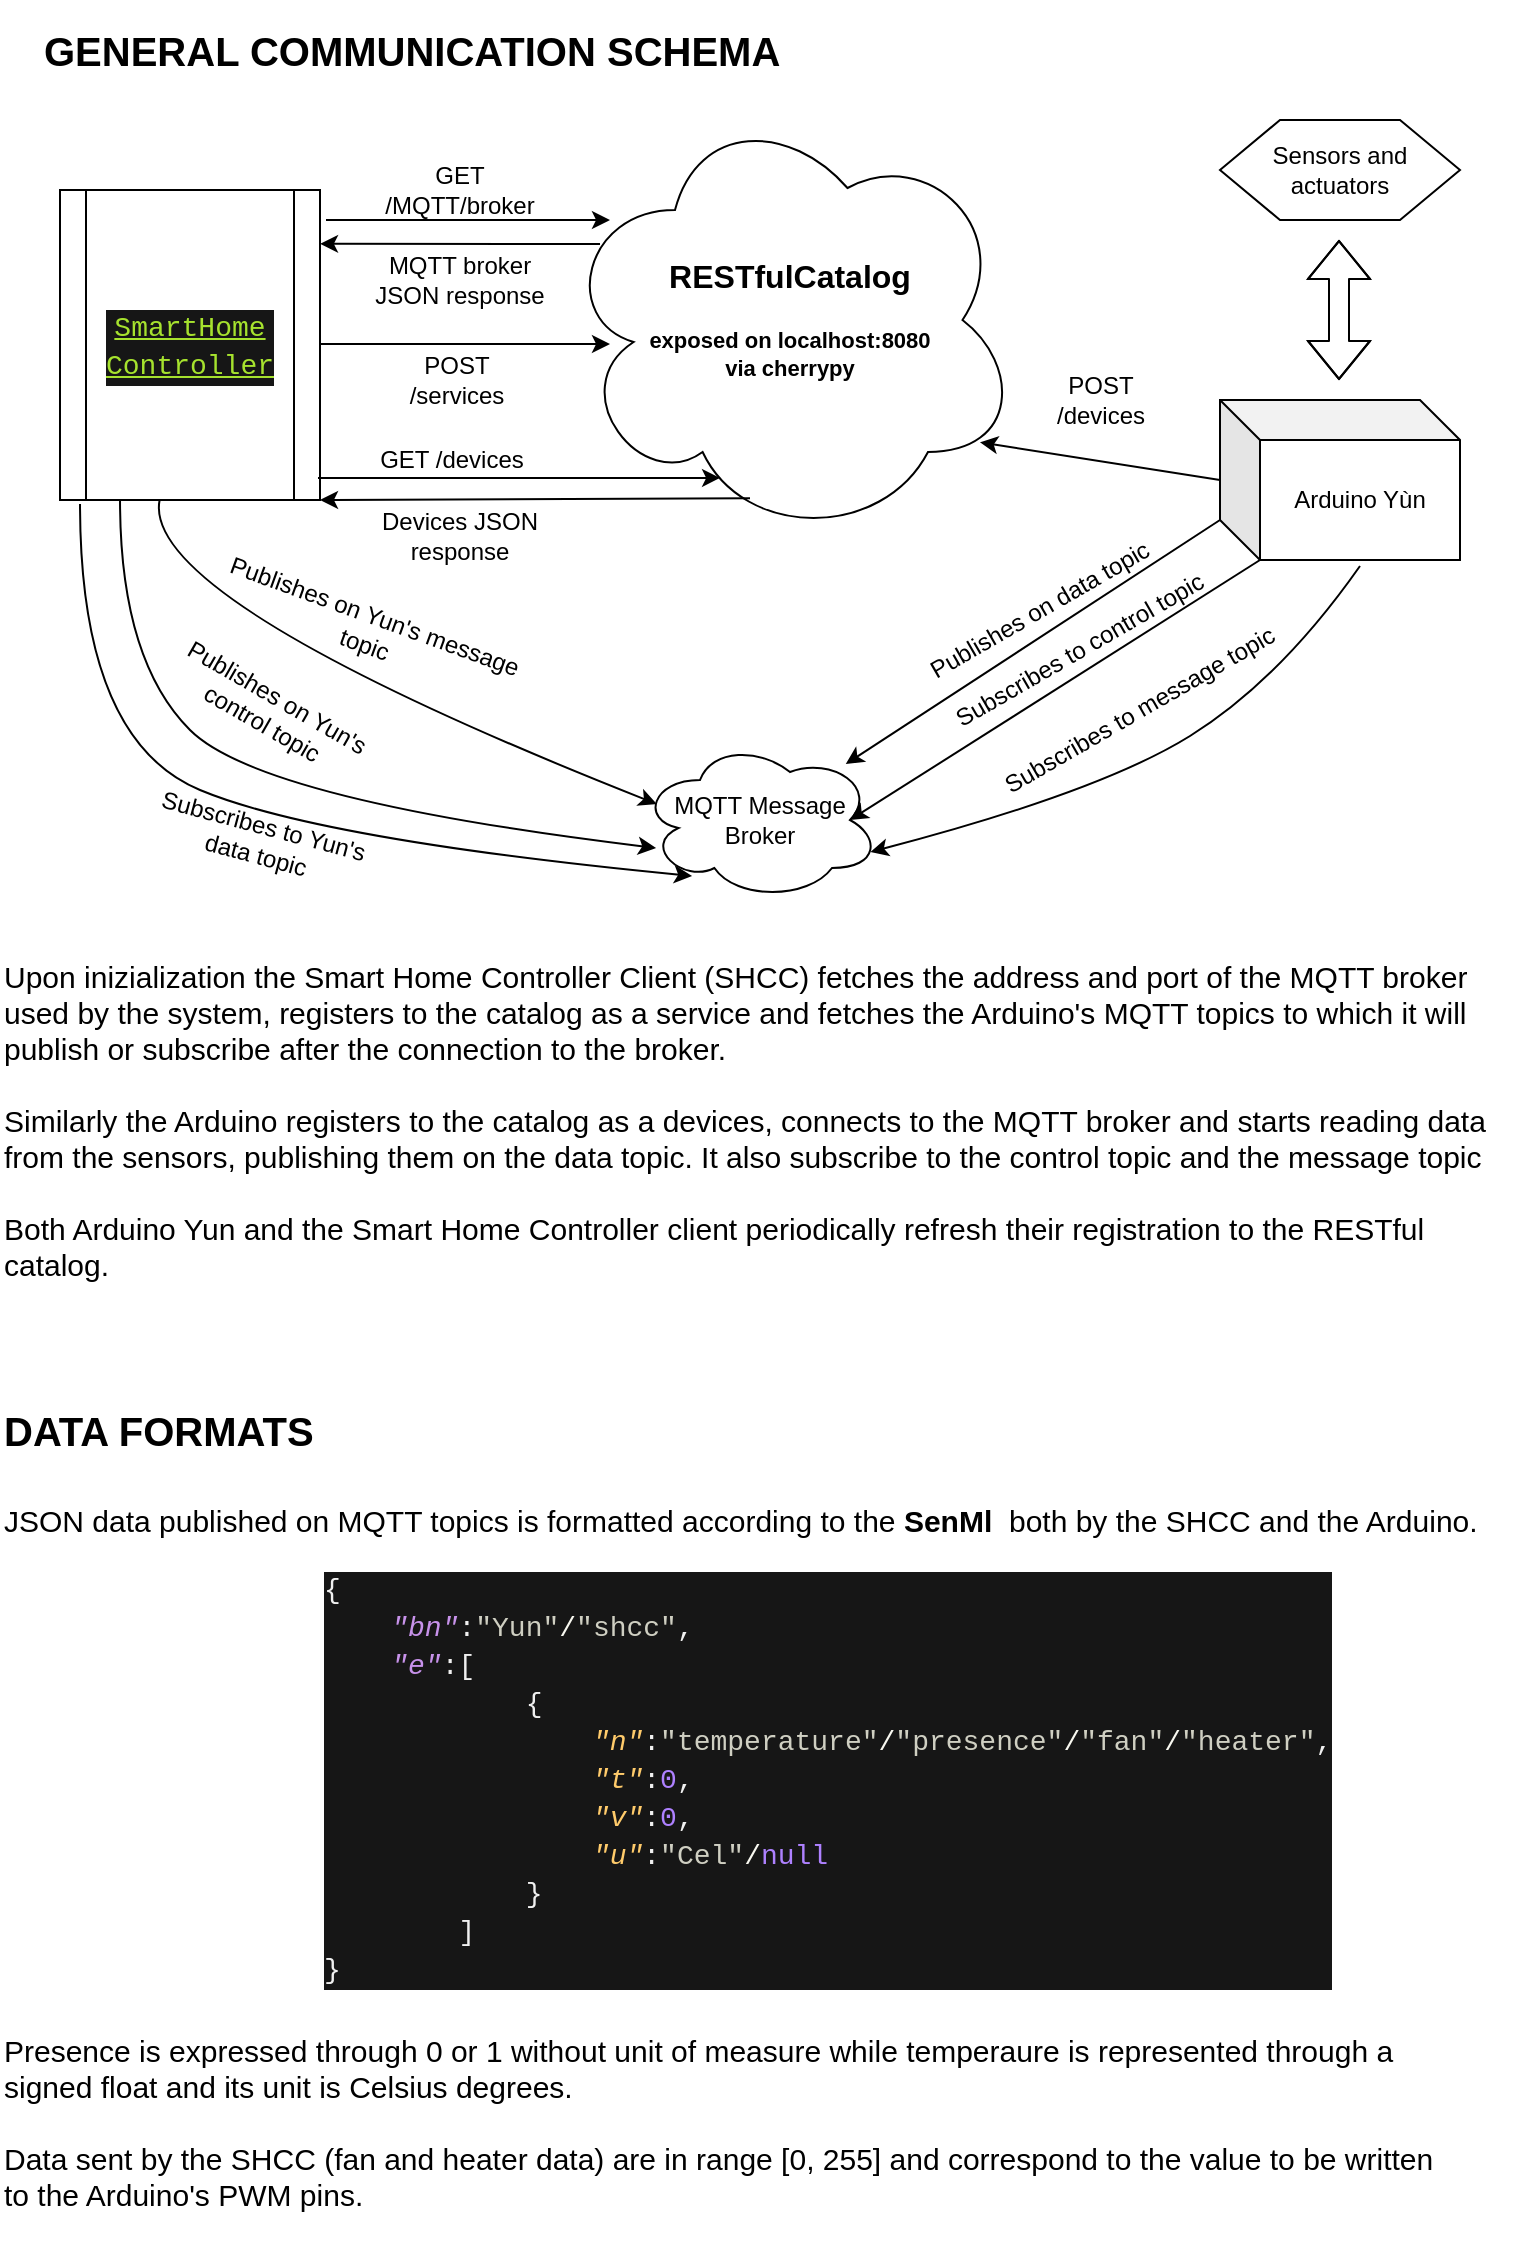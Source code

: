 <mxfile version="13.2.2" type="device"><diagram id="SrBCN0azXKxAm4jhUCje" name="Page-1"><mxGraphModel dx="868" dy="490" grid="1" gridSize="10" guides="1" tooltips="1" connect="1" arrows="1" fold="1" page="1" pageScale="1" pageWidth="827" pageHeight="1169" math="0" shadow="0"><root><mxCell id="0"/><mxCell id="1" parent="0"/><mxCell id="gxmToXN2nLkxQhb0Q4Z3-2" value="&lt;font style=&quot;font-size: 20px&quot;&gt;&lt;b&gt;GENERAL COMMUNICATION SCHEMA&lt;br&gt;&lt;/b&gt;&lt;/font&gt;" style="text;html=1;strokeColor=none;fillColor=none;align=left;verticalAlign=middle;whiteSpace=wrap;rounded=0;" vertex="1" parent="1"><mxGeometry x="60" y="40" width="440" height="50" as="geometry"/></mxCell><mxCell id="gxmToXN2nLkxQhb0Q4Z3-3" value="&lt;div&gt;&lt;font style=&quot;font-size: 16px&quot;&gt;&lt;b&gt;RESTfulCatalog&lt;/b&gt;&lt;/font&gt;&lt;/div&gt;&lt;div&gt;&lt;font style=&quot;font-size: 11px&quot;&gt;&lt;b&gt;&lt;br&gt;&lt;/b&gt;&lt;/font&gt;&lt;/div&gt;&lt;div&gt;&lt;font style=&quot;font-size: 11px&quot;&gt;&lt;b&gt;exposed on localhost:8080&lt;br&gt;&lt;/b&gt;&lt;/font&gt;&lt;/div&gt;&lt;div&gt;&lt;font style=&quot;font-size: 11px&quot;&gt;&lt;b&gt;via cherrypy&lt;br&gt;&lt;/b&gt;&lt;/font&gt;&lt;/div&gt;" style="ellipse;shape=cloud;whiteSpace=wrap;html=1;" vertex="1" parent="1"><mxGeometry x="320" y="90" width="230" height="220" as="geometry"/></mxCell><mxCell id="gxmToXN2nLkxQhb0Q4Z3-5" value="Arduino Yùn" style="shape=cube;whiteSpace=wrap;html=1;boundedLbl=1;backgroundOutline=1;darkOpacity=0.05;darkOpacity2=0.1;" vertex="1" parent="1"><mxGeometry x="650" y="240" width="120" height="80" as="geometry"/></mxCell><mxCell id="gxmToXN2nLkxQhb0Q4Z3-6" value="MQTT Message Broker" style="ellipse;shape=cloud;whiteSpace=wrap;html=1;" vertex="1" parent="1"><mxGeometry x="360" y="410" width="120" height="80" as="geometry"/></mxCell><mxCell id="gxmToXN2nLkxQhb0Q4Z3-7" value="" style="shape=flexArrow;endArrow=classic;startArrow=classic;html=1;" edge="1" parent="1"><mxGeometry width="50" height="50" relative="1" as="geometry"><mxPoint x="709.5" y="230" as="sourcePoint"/><mxPoint x="709.5" y="160" as="targetPoint"/><Array as="points"><mxPoint x="709.5" y="180"/></Array></mxGeometry></mxCell><mxCell id="gxmToXN2nLkxQhb0Q4Z3-8" value="Sensors and actuators" style="shape=hexagon;perimeter=hexagonPerimeter2;whiteSpace=wrap;html=1;" vertex="1" parent="1"><mxGeometry x="650" y="100" width="120" height="50" as="geometry"/></mxCell><mxCell id="gxmToXN2nLkxQhb0Q4Z3-11" value="&lt;div style=&quot;color: rgb(240 , 240 , 240) ; background-color: rgb(22 , 22 , 22) ; font-family: &amp;#34;consolas&amp;#34; , &amp;#34;courier new&amp;#34; , monospace ; font-weight: normal ; font-size: 14px ; line-height: 19px&quot;&gt;&lt;div&gt;&lt;span style=&quot;color: #a6e22e ; text-decoration: underline&quot;&gt;SmartHome&lt;/span&gt;&lt;/div&gt;&lt;div&gt;&lt;span style=&quot;color: #a6e22e ; text-decoration: underline&quot;&gt;Controller&lt;/span&gt;&lt;/div&gt;&lt;/div&gt;" style="shape=process;whiteSpace=wrap;html=1;backgroundOutline=1;" vertex="1" parent="1"><mxGeometry x="70" y="135" width="130" height="155" as="geometry"/></mxCell><mxCell id="gxmToXN2nLkxQhb0Q4Z3-14" value="" style="endArrow=classic;html=1;entryX=1;entryY=0.077;entryDx=0;entryDy=0;entryPerimeter=0;exitX=0.087;exitY=0.327;exitDx=0;exitDy=0;exitPerimeter=0;" edge="1" parent="1" source="gxmToXN2nLkxQhb0Q4Z3-3"><mxGeometry width="50" height="50" relative="1" as="geometry"><mxPoint x="320" y="162" as="sourcePoint"/><mxPoint x="200" y="161.935" as="targetPoint"/></mxGeometry></mxCell><mxCell id="gxmToXN2nLkxQhb0Q4Z3-15" value="MQTT broker JSON response" style="text;html=1;strokeColor=none;fillColor=none;align=center;verticalAlign=middle;whiteSpace=wrap;rounded=0;" vertex="1" parent="1"><mxGeometry x="220" y="170" width="100" height="20" as="geometry"/></mxCell><mxCell id="gxmToXN2nLkxQhb0Q4Z3-16" value="" style="group" vertex="1" connectable="0" parent="1"><mxGeometry x="235" y="210" width="70" height="30" as="geometry"/></mxCell><mxCell id="gxmToXN2nLkxQhb0Q4Z3-17" value="POST /services" style="text;html=1;strokeColor=none;fillColor=none;align=center;verticalAlign=middle;whiteSpace=wrap;rounded=0;" vertex="1" parent="gxmToXN2nLkxQhb0Q4Z3-16"><mxGeometry x="20.59" y="10" width="25.12" height="20" as="geometry"/></mxCell><mxCell id="gxmToXN2nLkxQhb0Q4Z3-18" value="" style="endArrow=classic;html=1;" edge="1" parent="1"><mxGeometry width="50" height="50" relative="1" as="geometry"><mxPoint x="200" y="212" as="sourcePoint"/><mxPoint x="345" y="212" as="targetPoint"/><Array as="points"/></mxGeometry></mxCell><mxCell id="gxmToXN2nLkxQhb0Q4Z3-20" value="" style="group" vertex="1" connectable="0" parent="1"><mxGeometry x="510" y="200" width="170" height="80" as="geometry"/></mxCell><mxCell id="gxmToXN2nLkxQhb0Q4Z3-22" value="POST /devices" style="text;html=1;strokeColor=none;fillColor=none;align=center;verticalAlign=middle;whiteSpace=wrap;rounded=0;" vertex="1" parent="gxmToXN2nLkxQhb0Q4Z3-20"><mxGeometry x="50" width="61" height="80" as="geometry"/></mxCell><mxCell id="gxmToXN2nLkxQhb0Q4Z3-23" style="edgeStyle=orthogonalEdgeStyle;rounded=0;orthogonalLoop=1;jettySize=auto;html=1;exitX=0.5;exitY=1;exitDx=0;exitDy=0;" edge="1" parent="gxmToXN2nLkxQhb0Q4Z3-20" source="gxmToXN2nLkxQhb0Q4Z3-22" target="gxmToXN2nLkxQhb0Q4Z3-22"><mxGeometry relative="1" as="geometry"/></mxCell><mxCell id="gxmToXN2nLkxQhb0Q4Z3-21" value="" style="endArrow=classic;html=1;entryX=0.913;entryY=0.778;entryDx=0;entryDy=0;entryPerimeter=0;exitX=0;exitY=0.5;exitDx=0;exitDy=0;exitPerimeter=0;" edge="1" parent="1" source="gxmToXN2nLkxQhb0Q4Z3-5" target="gxmToXN2nLkxQhb0Q4Z3-3"><mxGeometry width="50" height="50" relative="1" as="geometry"><mxPoint x="480" y="260" as="sourcePoint"/><mxPoint x="650" y="260" as="targetPoint"/><Array as="points"/></mxGeometry></mxCell><mxCell id="gxmToXN2nLkxQhb0Q4Z3-24" value="" style="endArrow=classic;html=1;entryX=0.75;entryY=1;entryDx=0;entryDy=0;" edge="1" parent="1"><mxGeometry width="50" height="50" relative="1" as="geometry"><mxPoint x="203" y="150" as="sourcePoint"/><mxPoint x="345" y="150" as="targetPoint"/><Array as="points"/></mxGeometry></mxCell><mxCell id="gxmToXN2nLkxQhb0Q4Z3-27" value="GET /MQTT/broker" style="text;html=1;strokeColor=none;fillColor=none;align=center;verticalAlign=middle;whiteSpace=wrap;rounded=0;" vertex="1" parent="1"><mxGeometry x="220" y="120" width="100" height="30" as="geometry"/></mxCell><mxCell id="gxmToXN2nLkxQhb0Q4Z3-29" value="" style="endArrow=classic;html=1;entryX=0.348;entryY=0.859;entryDx=0;entryDy=0;entryPerimeter=0;" edge="1" parent="1" target="gxmToXN2nLkxQhb0Q4Z3-3"><mxGeometry width="50" height="50" relative="1" as="geometry"><mxPoint x="199" y="279" as="sourcePoint"/><mxPoint x="341" y="279" as="targetPoint"/><Array as="points"/></mxGeometry></mxCell><mxCell id="gxmToXN2nLkxQhb0Q4Z3-30" value="GET /devices" style="text;html=1;strokeColor=none;fillColor=none;align=center;verticalAlign=middle;whiteSpace=wrap;rounded=0;" vertex="1" parent="1"><mxGeometry x="216" y="260" width="100" height="19" as="geometry"/></mxCell><mxCell id="gxmToXN2nLkxQhb0Q4Z3-31" value="" style="endArrow=classic;html=1;entryX=1;entryY=0.077;entryDx=0;entryDy=0;entryPerimeter=0;exitX=0.413;exitY=0.905;exitDx=0;exitDy=0;exitPerimeter=0;" edge="1" parent="1" source="gxmToXN2nLkxQhb0Q4Z3-3"><mxGeometry width="50" height="50" relative="1" as="geometry"><mxPoint x="340.01" y="290.01" as="sourcePoint"/><mxPoint x="200" y="290.005" as="targetPoint"/></mxGeometry></mxCell><mxCell id="gxmToXN2nLkxQhb0Q4Z3-32" value="Devices JSON response" style="text;html=1;strokeColor=none;fillColor=none;align=center;verticalAlign=middle;whiteSpace=wrap;rounded=0;" vertex="1" parent="1"><mxGeometry x="220" y="298.07" width="100" height="20" as="geometry"/></mxCell><mxCell id="gxmToXN2nLkxQhb0Q4Z3-34" value="" style="curved=1;endArrow=classic;html=1;exitX=0.077;exitY=1.013;exitDx=0;exitDy=0;entryX=0.217;entryY=0.85;entryDx=0;entryDy=0;entryPerimeter=0;exitPerimeter=0;" edge="1" parent="1" source="gxmToXN2nLkxQhb0Q4Z3-11" target="gxmToXN2nLkxQhb0Q4Z3-6"><mxGeometry width="50" height="50" relative="1" as="geometry"><mxPoint x="100" y="405" as="sourcePoint"/><mxPoint x="360" y="430" as="targetPoint"/><Array as="points"><mxPoint x="80" y="410"/><mxPoint x="200" y="460"/></Array></mxGeometry></mxCell><mxCell id="gxmToXN2nLkxQhb0Q4Z3-35" value="Subscribes to Yun's data topic" style="text;html=1;strokeColor=none;fillColor=none;align=center;verticalAlign=middle;whiteSpace=wrap;rounded=0;rotation=15;" vertex="1" parent="1"><mxGeometry x="105" y="450" width="130" height="20" as="geometry"/></mxCell><mxCell id="gxmToXN2nLkxQhb0Q4Z3-36" value="" style="curved=1;endArrow=classic;html=1;exitX=0.077;exitY=1.013;exitDx=0;exitDy=0;entryX=0.067;entryY=0.675;entryDx=0;entryDy=0;entryPerimeter=0;exitPerimeter=0;" edge="1" parent="1" target="gxmToXN2nLkxQhb0Q4Z3-6"><mxGeometry width="50" height="50" relative="1" as="geometry"><mxPoint x="100.01" y="290.005" as="sourcePoint"/><mxPoint x="400.04" y="405.99" as="targetPoint"/><Array as="points"><mxPoint x="100" y="370"/><mxPoint x="170" y="440"/></Array></mxGeometry></mxCell><mxCell id="gxmToXN2nLkxQhb0Q4Z3-37" value="Publishes on Yun's control topic" style="text;html=1;strokeColor=none;fillColor=none;align=center;verticalAlign=middle;whiteSpace=wrap;rounded=0;rotation=30;" vertex="1" parent="1"><mxGeometry x="110" y="385" width="130" height="20" as="geometry"/></mxCell><mxCell id="gxmToXN2nLkxQhb0Q4Z3-38" value="" style="curved=1;endArrow=classic;html=1;entryX=0.07;entryY=0.4;entryDx=0;entryDy=0;entryPerimeter=0;" edge="1" parent="1" source="gxmToXN2nLkxQhb0Q4Z3-11" target="gxmToXN2nLkxQhb0Q4Z3-6"><mxGeometry width="50" height="50" relative="1" as="geometry"><mxPoint x="470" y="360" as="sourcePoint"/><mxPoint x="520" y="310" as="targetPoint"/><Array as="points"><mxPoint x="110" y="340"/></Array></mxGeometry></mxCell><mxCell id="gxmToXN2nLkxQhb0Q4Z3-39" value="Publishes on Yun's message topic" style="text;html=1;strokeColor=none;fillColor=none;align=center;verticalAlign=middle;whiteSpace=wrap;rounded=0;rotation=20;" vertex="1" parent="1"><mxGeometry x="145" y="340" width="160" height="30" as="geometry"/></mxCell><mxCell id="gxmToXN2nLkxQhb0Q4Z3-42" value="" style="curved=1;endArrow=classic;html=1;exitX=0;exitY=0;exitDx=0;exitDy=60;exitPerimeter=0;" edge="1" parent="1" source="gxmToXN2nLkxQhb0Q4Z3-5" target="gxmToXN2nLkxQhb0Q4Z3-6"><mxGeometry width="50" height="50" relative="1" as="geometry"><mxPoint x="440" y="360" as="sourcePoint"/><mxPoint x="490" y="310" as="targetPoint"/><Array as="points"/></mxGeometry></mxCell><mxCell id="gxmToXN2nLkxQhb0Q4Z3-43" value="&lt;div&gt;Publishes on data topic&lt;/div&gt;" style="text;html=1;strokeColor=none;fillColor=none;align=center;verticalAlign=middle;whiteSpace=wrap;rounded=0;rotation=-30;" vertex="1" parent="1"><mxGeometry x="480" y="330" width="160" height="30" as="geometry"/></mxCell><mxCell id="gxmToXN2nLkxQhb0Q4Z3-44" value="" style="curved=1;endArrow=classic;html=1;exitX=0;exitY=0;exitDx=0;exitDy=60;exitPerimeter=0;entryX=0.875;entryY=0.5;entryDx=0;entryDy=0;entryPerimeter=0;" edge="1" parent="1" target="gxmToXN2nLkxQhb0Q4Z3-6"><mxGeometry width="50" height="50" relative="1" as="geometry"><mxPoint x="670" y="320" as="sourcePoint"/><mxPoint x="505.555" y="413.968" as="targetPoint"/><Array as="points"/></mxGeometry></mxCell><mxCell id="gxmToXN2nLkxQhb0Q4Z3-45" value="&lt;div&gt;Subscribes to control topic&lt;/div&gt;" style="text;html=1;strokeColor=none;fillColor=none;align=center;verticalAlign=middle;whiteSpace=wrap;rounded=0;rotation=-30;" vertex="1" parent="1"><mxGeometry x="500" y="350" width="160" height="30" as="geometry"/></mxCell><mxCell id="gxmToXN2nLkxQhb0Q4Z3-47" value="&lt;div&gt;Subscribes to message topic&lt;/div&gt;" style="text;html=1;strokeColor=none;fillColor=none;align=center;verticalAlign=middle;whiteSpace=wrap;rounded=0;rotation=-30;" vertex="1" parent="1"><mxGeometry x="530" y="380" width="160" height="30" as="geometry"/></mxCell><mxCell id="gxmToXN2nLkxQhb0Q4Z3-48" value="" style="curved=1;endArrow=classic;html=1;entryX=0.96;entryY=0.7;entryDx=0;entryDy=0;entryPerimeter=0;" edge="1" parent="1" target="gxmToXN2nLkxQhb0Q4Z3-6"><mxGeometry width="50" height="50" relative="1" as="geometry"><mxPoint x="720" y="323" as="sourcePoint"/><mxPoint x="440" y="310" as="targetPoint"/><Array as="points"><mxPoint x="680" y="380"/><mxPoint x="590" y="436"/></Array></mxGeometry></mxCell><mxCell id="gxmToXN2nLkxQhb0Q4Z3-51" value="&lt;div style=&quot;font-size: 15px&quot; align=&quot;left&quot;&gt;Upon inizialization the Smart Home Controller Client (SHCC) fetches the address and port of the MQTT broker used by the system, registers to the catalog as a service and fetches the Arduino's MQTT topics to which it will publish or subscribe after the connection to the broker.&lt;/div&gt;&lt;div style=&quot;font-size: 15px&quot; align=&quot;left&quot;&gt;&lt;br&gt;&lt;/div&gt;&lt;div style=&quot;font-size: 15px&quot; align=&quot;left&quot;&gt;Similarly the Arduino registers to the catalog as a devices, connects to the MQTT broker and starts reading data from the sensors, publishing them on the data topic. It also subscribe to the control topic and the message topic&lt;br&gt;&lt;/div&gt;&lt;div style=&quot;font-size: 15px&quot; align=&quot;left&quot;&gt;&lt;br&gt;&lt;/div&gt;&lt;div style=&quot;font-size: 15px&quot; align=&quot;left&quot;&gt;Both Arduino Yun and the Smart Home Controller client periodically refresh their registration to the RESTful catalog.&lt;br&gt;&lt;/div&gt;" style="text;html=1;strokeColor=none;fillColor=none;align=left;verticalAlign=middle;whiteSpace=wrap;rounded=0;" vertex="1" parent="1"><mxGeometry x="40" y="520" width="760" height="160" as="geometry"/></mxCell><mxCell id="gxmToXN2nLkxQhb0Q4Z3-52" value="&lt;font style=&quot;font-size: 20px&quot;&gt;&lt;b&gt;DATA FORMATS&lt;br&gt;&lt;/b&gt;&lt;/font&gt;" style="text;html=1;strokeColor=none;fillColor=none;align=left;verticalAlign=middle;whiteSpace=wrap;rounded=0;" vertex="1" parent="1"><mxGeometry x="40" y="730" width="170" height="50" as="geometry"/></mxCell><mxCell id="gxmToXN2nLkxQhb0Q4Z3-53" value="&lt;div style=&quot;font-size: 15px&quot; align=&quot;left&quot;&gt;&lt;font style=&quot;font-size: 15px&quot;&gt;JSON data published on MQTT topics is formatted according to the &lt;b&gt;SenMl&lt;/b&gt;&lt;/font&gt;&amp;nbsp; both by the SHCC and the Arduino.&lt;br&gt;&lt;/div&gt;" style="text;html=1;strokeColor=none;fillColor=none;align=left;verticalAlign=middle;whiteSpace=wrap;rounded=0;" vertex="1" parent="1"><mxGeometry x="40" y="790" width="760" height="20" as="geometry"/></mxCell><mxCell id="gxmToXN2nLkxQhb0Q4Z3-54" value="&lt;div style=&quot;color: rgb(240 , 240 , 240) ; background-color: rgb(22 , 22 , 22) ; font-family: &amp;#34;consolas&amp;#34; , &amp;#34;courier new&amp;#34; , monospace ; font-weight: normal ; font-size: 14px ; line-height: 19px&quot; align=&quot;left&quot;&gt;&lt;div&gt;&lt;span style=&quot;color: #f0f0f0&quot;&gt;{&lt;/span&gt;&lt;/div&gt;&lt;div&gt;&lt;span style=&quot;color: #f0f0f0&quot;&gt;&amp;nbsp;&amp;nbsp;&amp;nbsp;&amp;nbsp;&lt;/span&gt;&lt;span style=&quot;color: #c792ea ; font-style: italic&quot;&gt;&quot;bn&quot;&lt;/span&gt;&lt;span style=&quot;color: #f0f0f0&quot;&gt;:&lt;/span&gt;&lt;span style=&quot;color: #cfcfc2&quot;&gt;&quot;Yun&quot;&lt;/span&gt;&lt;span style=&quot;color: #f8f8f0&quot;&gt;/&lt;/span&gt;&lt;span style=&quot;color: #cfcfc2&quot;&gt;&quot;shcc&quot;&lt;/span&gt;&lt;span style=&quot;color: #f0f0f0&quot;&gt;,&lt;/span&gt;&lt;/div&gt;&lt;div&gt;&lt;span style=&quot;color: #f0f0f0&quot;&gt;&amp;nbsp;&amp;nbsp;&amp;nbsp;&amp;nbsp;&lt;/span&gt;&lt;span style=&quot;color: #c792ea ; font-style: italic&quot;&gt;&quot;e&quot;&lt;/span&gt;&lt;span style=&quot;color: #f0f0f0&quot;&gt;:[&lt;/span&gt;&lt;/div&gt;&lt;div&gt;&lt;span style=&quot;color: #f0f0f0&quot;&gt;&amp;nbsp;&amp;nbsp;&amp;nbsp;&amp;nbsp;&amp;nbsp;&amp;nbsp;&amp;nbsp;&amp;nbsp;&amp;nbsp;&amp;nbsp;&amp;nbsp;&amp;nbsp;{&lt;/span&gt;&lt;/div&gt;&lt;div&gt;&lt;span style=&quot;color: #f0f0f0&quot;&gt;&amp;nbsp;&amp;nbsp;&amp;nbsp;&amp;nbsp;&amp;nbsp;&amp;nbsp;&amp;nbsp;&amp;nbsp;&amp;nbsp;&amp;nbsp;&amp;nbsp;&amp;nbsp;&amp;nbsp;&amp;nbsp;&amp;nbsp;&amp;nbsp;&lt;/span&gt;&lt;span style=&quot;color: #ffcb6b ; font-style: italic&quot;&gt;&quot;n&quot;&lt;/span&gt;&lt;span style=&quot;color: #f0f0f0&quot;&gt;:&lt;/span&gt;&lt;span style=&quot;color: #cfcfc2&quot;&gt;&quot;temperature&quot;&lt;/span&gt;&lt;span style=&quot;color: #f8f8f0&quot;&gt;/&lt;/span&gt;&lt;span style=&quot;color: #cfcfc2&quot;&gt;&quot;presence&quot;&lt;/span&gt;&lt;span style=&quot;color: #f8f8f0&quot;&gt;/&lt;/span&gt;&lt;span style=&quot;color: #cfcfc2&quot;&gt;&quot;fan&quot;&lt;/span&gt;&lt;span style=&quot;color: #f8f8f0&quot;&gt;/&lt;/span&gt;&lt;span style=&quot;color: #cfcfc2&quot;&gt;&quot;heater&quot;&lt;/span&gt;&lt;span style=&quot;color: #f0f0f0&quot;&gt;,&lt;/span&gt;&lt;/div&gt;&lt;div&gt;&lt;span style=&quot;color: #f0f0f0&quot;&gt;&amp;nbsp;&amp;nbsp;&amp;nbsp;&amp;nbsp;&amp;nbsp;&amp;nbsp;&amp;nbsp;&amp;nbsp;&amp;nbsp;&amp;nbsp;&amp;nbsp;&amp;nbsp;&amp;nbsp;&amp;nbsp;&amp;nbsp;&amp;nbsp;&lt;/span&gt;&lt;span style=&quot;color: #ffcb6b ; font-style: italic&quot;&gt;&quot;t&quot;&lt;/span&gt;&lt;span style=&quot;color: #f0f0f0&quot;&gt;:&lt;/span&gt;&lt;span style=&quot;color: #ae81ff&quot;&gt;0&lt;/span&gt;&lt;span style=&quot;color: #f0f0f0&quot;&gt;,&lt;/span&gt;&lt;/div&gt;&lt;div&gt;&lt;span style=&quot;color: #f0f0f0&quot;&gt;&amp;nbsp;&amp;nbsp;&amp;nbsp;&amp;nbsp;&amp;nbsp;&amp;nbsp;&amp;nbsp;&amp;nbsp;&amp;nbsp;&amp;nbsp;&amp;nbsp;&amp;nbsp;&amp;nbsp;&amp;nbsp;&amp;nbsp;&amp;nbsp;&lt;/span&gt;&lt;span style=&quot;color: #ffcb6b ; font-style: italic&quot;&gt;&quot;v&quot;&lt;/span&gt;&lt;span style=&quot;color: #f0f0f0&quot;&gt;:&lt;/span&gt;&lt;span style=&quot;color: #ae81ff&quot;&gt;0&lt;/span&gt;&lt;span style=&quot;color: #f0f0f0&quot;&gt;,&lt;/span&gt;&lt;/div&gt;&lt;div&gt;&lt;span style=&quot;color: #f0f0f0&quot;&gt;&amp;nbsp;&amp;nbsp;&amp;nbsp;&amp;nbsp;&amp;nbsp;&amp;nbsp;&amp;nbsp;&amp;nbsp;&amp;nbsp;&amp;nbsp;&amp;nbsp;&amp;nbsp;&amp;nbsp;&amp;nbsp;&amp;nbsp;&amp;nbsp;&lt;/span&gt;&lt;span style=&quot;color: #ffcb6b ; font-style: italic&quot;&gt;&quot;u&quot;&lt;/span&gt;&lt;span style=&quot;color: #f0f0f0&quot;&gt;:&lt;/span&gt;&lt;span style=&quot;color: #cfcfc2&quot;&gt;&quot;Cel&quot;&lt;/span&gt;&lt;span style=&quot;color: #f8f8f0&quot;&gt;/&lt;/span&gt;&lt;span style=&quot;color: #ae81ff&quot;&gt;null&lt;/span&gt;&lt;/div&gt;&lt;div&gt;&lt;span style=&quot;color: #f0f0f0&quot;&gt;&amp;nbsp;&amp;nbsp;&amp;nbsp;&amp;nbsp;&amp;nbsp;&amp;nbsp;&amp;nbsp;&amp;nbsp;&amp;nbsp;&amp;nbsp;&amp;nbsp;&amp;nbsp;}&lt;/span&gt;&lt;/div&gt;&lt;div&gt;&lt;span style=&quot;color: #f0f0f0&quot;&gt;&amp;nbsp;&amp;nbsp;&amp;nbsp;&amp;nbsp;&amp;nbsp;&amp;nbsp;&amp;nbsp;&amp;nbsp;]&lt;/span&gt;&lt;/div&gt;&lt;div&gt;&lt;span style=&quot;color: #f0f0f0&quot;&gt;}&lt;/span&gt;&lt;/div&gt;&lt;/div&gt;" style="text;html=1;strokeColor=none;fillColor=none;align=left;verticalAlign=middle;whiteSpace=wrap;rounded=0;" vertex="1" parent="1"><mxGeometry x="200" y="820" width="491" height="220" as="geometry"/></mxCell><mxCell id="gxmToXN2nLkxQhb0Q4Z3-56" value="&lt;div align=&quot;left&quot;&gt;&lt;font style=&quot;font-size: 15px&quot;&gt;Presence is expressed through 0 or 1 without unit of measure while temperaure is represented through a signed float and its unit is Celsius degrees.&lt;/font&gt;&lt;/div&gt;&lt;div align=&quot;left&quot;&gt;&lt;font style=&quot;font-size: 15px&quot;&gt;&lt;br&gt;&lt;/font&gt;&lt;/div&gt;&lt;div align=&quot;left&quot;&gt;&lt;font style=&quot;font-size: 15px&quot;&gt;Data sent by the SHCC (fan and heater data) are in range [0, 255] and correspond to the value to be written to the Arduino's PWM pins. &lt;br&gt;&lt;/font&gt;&lt;/div&gt;&lt;div align=&quot;left&quot;&gt;&lt;font style=&quot;font-size: 15px&quot;&gt;&lt;br&gt;&lt;/font&gt;&lt;/div&gt;" style="text;html=1;strokeColor=none;fillColor=none;align=left;verticalAlign=middle;whiteSpace=wrap;rounded=0;" vertex="1" parent="1"><mxGeometry x="40" y="1060" width="720" height="100" as="geometry"/></mxCell></root></mxGraphModel></diagram></mxfile>